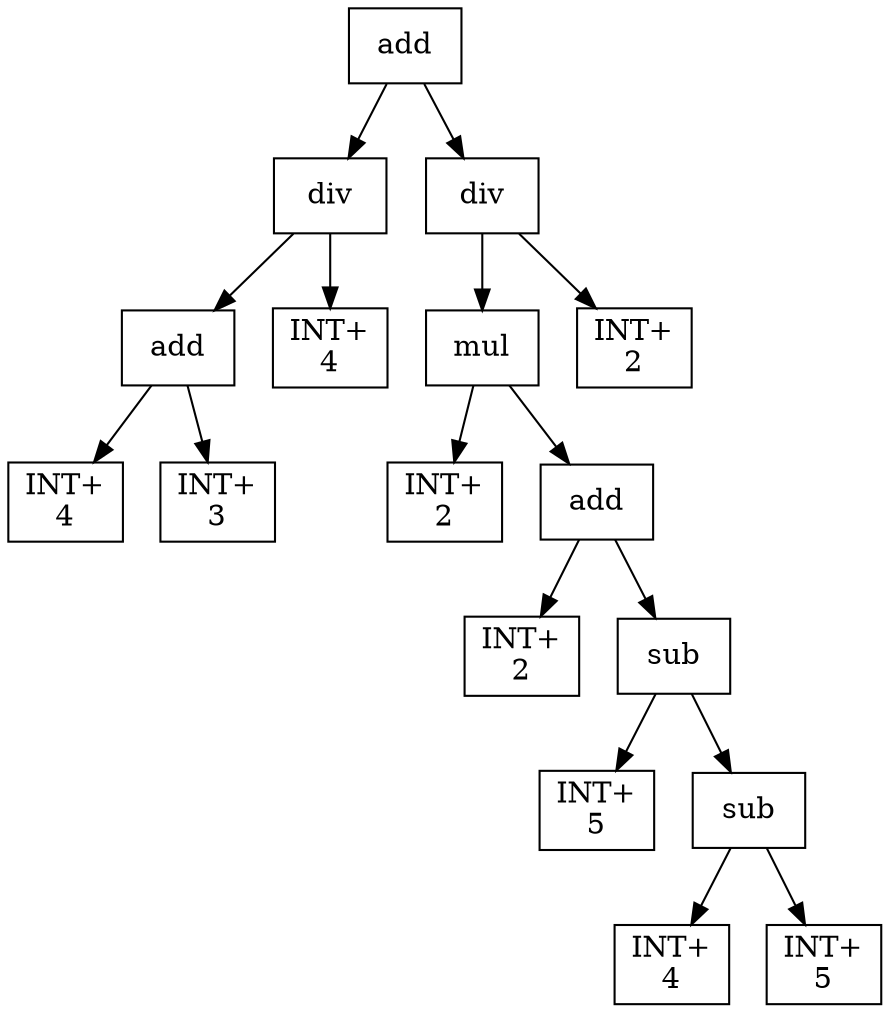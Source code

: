 digraph expr {
  node [shape=box];
  n1 [label="add"];
  n2 [label="div"];
  n3 [label="add"];
  n4 [label="INT+\n4"];
  n5 [label="INT+\n3"];
  n3 -> n4;
  n3 -> n5;
  n6 [label="INT+\n4"];
  n2 -> n3;
  n2 -> n6;
  n7 [label="div"];
  n8 [label="mul"];
  n9 [label="INT+\n2"];
  n10 [label="add"];
  n11 [label="INT+\n2"];
  n12 [label="sub"];
  n13 [label="INT+\n5"];
  n14 [label="sub"];
  n15 [label="INT+\n4"];
  n16 [label="INT+\n5"];
  n14 -> n15;
  n14 -> n16;
  n12 -> n13;
  n12 -> n14;
  n10 -> n11;
  n10 -> n12;
  n8 -> n9;
  n8 -> n10;
  n17 [label="INT+\n2"];
  n7 -> n8;
  n7 -> n17;
  n1 -> n2;
  n1 -> n7;
}